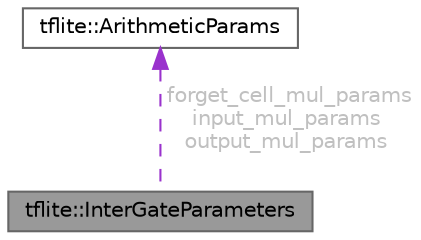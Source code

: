 digraph "tflite::InterGateParameters"
{
 // LATEX_PDF_SIZE
  bgcolor="transparent";
  edge [fontname=Helvetica,fontsize=10,labelfontname=Helvetica,labelfontsize=10];
  node [fontname=Helvetica,fontsize=10,shape=box,height=0.2,width=0.4];
  Node1 [id="Node000001",label="tflite::InterGateParameters",height=0.2,width=0.4,color="gray40", fillcolor="grey60", style="filled", fontcolor="black",tooltip=" "];
  Node2 -> Node1 [id="edge1_Node000001_Node000002",dir="back",color="darkorchid3",style="dashed",tooltip=" ",label=" forget_cell_mul_params\ninput_mul_params\noutput_mul_params",fontcolor="grey" ];
  Node2 [id="Node000002",label="tflite::ArithmeticParams",height=0.2,width=0.4,color="gray40", fillcolor="white", style="filled",URL="$structtflite_1_1_arithmetic_params.html",tooltip=" "];
}
